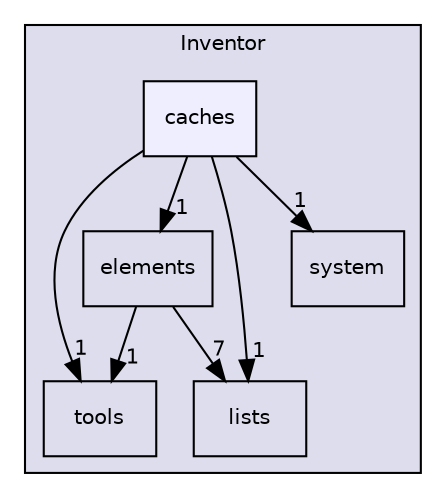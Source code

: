 digraph "include/Inventor/caches" {
  compound=true
  node [ fontsize="10", fontname="Helvetica"];
  edge [ labelfontsize="10", labelfontname="Helvetica"];
  subgraph clusterdir_469ed70aca823fd8322768ad54869f94 {
    graph [ bgcolor="#ddddee", pencolor="black", label="Inventor" fontname="Helvetica", fontsize="10", URL="dir_469ed70aca823fd8322768ad54869f94.html"]
  dir_16fd29a9f2e6f29d20d173fde4d7c65d [shape=box label="tools" URL="dir_16fd29a9f2e6f29d20d173fde4d7c65d.html"];
  dir_4be52554de5475a620e8b38d2057de84 [shape=box label="elements" URL="dir_4be52554de5475a620e8b38d2057de84.html"];
  dir_ca70c12236109a46e85d75bbee1802dc [shape=box label="lists" URL="dir_ca70c12236109a46e85d75bbee1802dc.html"];
  dir_ccbe5ea3496a22e625d8939f76145396 [shape=box label="system" URL="dir_ccbe5ea3496a22e625d8939f76145396.html"];
  dir_73117126249b21a505d3d61ce863db3b [shape=box, label="caches", style="filled", fillcolor="#eeeeff", pencolor="black", URL="dir_73117126249b21a505d3d61ce863db3b.html"];
  }
  dir_73117126249b21a505d3d61ce863db3b->dir_16fd29a9f2e6f29d20d173fde4d7c65d [headlabel="1", labeldistance=1.5 headhref="dir_000023_000043.html"];
  dir_73117126249b21a505d3d61ce863db3b->dir_4be52554de5475a620e8b38d2057de84 [headlabel="1", labeldistance=1.5 headhref="dir_000023_000027.html"];
  dir_73117126249b21a505d3d61ce863db3b->dir_ca70c12236109a46e85d75bbee1802dc [headlabel="1", labeldistance=1.5 headhref="dir_000023_000032.html"];
  dir_73117126249b21a505d3d61ce863db3b->dir_ccbe5ea3496a22e625d8939f76145396 [headlabel="1", labeldistance=1.5 headhref="dir_000023_000020.html"];
  dir_4be52554de5475a620e8b38d2057de84->dir_16fd29a9f2e6f29d20d173fde4d7c65d [headlabel="1", labeldistance=1.5 headhref="dir_000027_000043.html"];
  dir_4be52554de5475a620e8b38d2057de84->dir_ca70c12236109a46e85d75bbee1802dc [headlabel="7", labeldistance=1.5 headhref="dir_000027_000032.html"];
}

